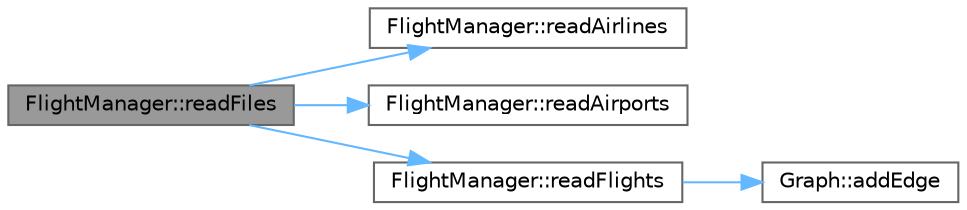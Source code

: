 digraph "FlightManager::readFiles"
{
 // LATEX_PDF_SIZE
  bgcolor="transparent";
  edge [fontname=Helvetica,fontsize=10,labelfontname=Helvetica,labelfontsize=10];
  node [fontname=Helvetica,fontsize=10,shape=box,height=0.2,width=0.4];
  rankdir="LR";
  Node1 [label="FlightManager::readFiles",height=0.2,width=0.4,color="gray40", fillcolor="grey60", style="filled", fontcolor="black",tooltip="Function that calls all other read functions."];
  Node1 -> Node2 [color="steelblue1",style="solid"];
  Node2 [label="FlightManager::readAirlines",height=0.2,width=0.4,color="grey40", fillcolor="white", style="filled",URL="$class_flight_manager.html#a765afb5e687c2803e2ce7d8575621c8e",tooltip="Function that reads the airport data, populates the graph graphAirports, the maps and sets."];
  Node1 -> Node3 [color="steelblue1",style="solid"];
  Node3 [label="FlightManager::readAirports",height=0.2,width=0.4,color="grey40", fillcolor="white", style="filled",URL="$class_flight_manager.html#ac31743c6909a58d527589f8116e3348a",tooltip="Function that calls all other read functions."];
  Node1 -> Node4 [color="steelblue1",style="solid"];
  Node4 [label="FlightManager::readFlights",height=0.2,width=0.4,color="grey40", fillcolor="white", style="filled",URL="$class_flight_manager.html#aaaeb472f3987468247761e460e82cae9",tooltip="Function that reads the airlines data and inserts on the airlines_ unordered map."];
  Node4 -> Node5 [color="steelblue1",style="solid"];
  Node5 [label="Graph::addEdge",height=0.2,width=0.4,color="grey40", fillcolor="white", style="filled",URL="$class_graph.html#a00ba4312d13b478a6d04793e2e6aa13b",tooltip="Add edge from source to destination with a certain weight."];
}
